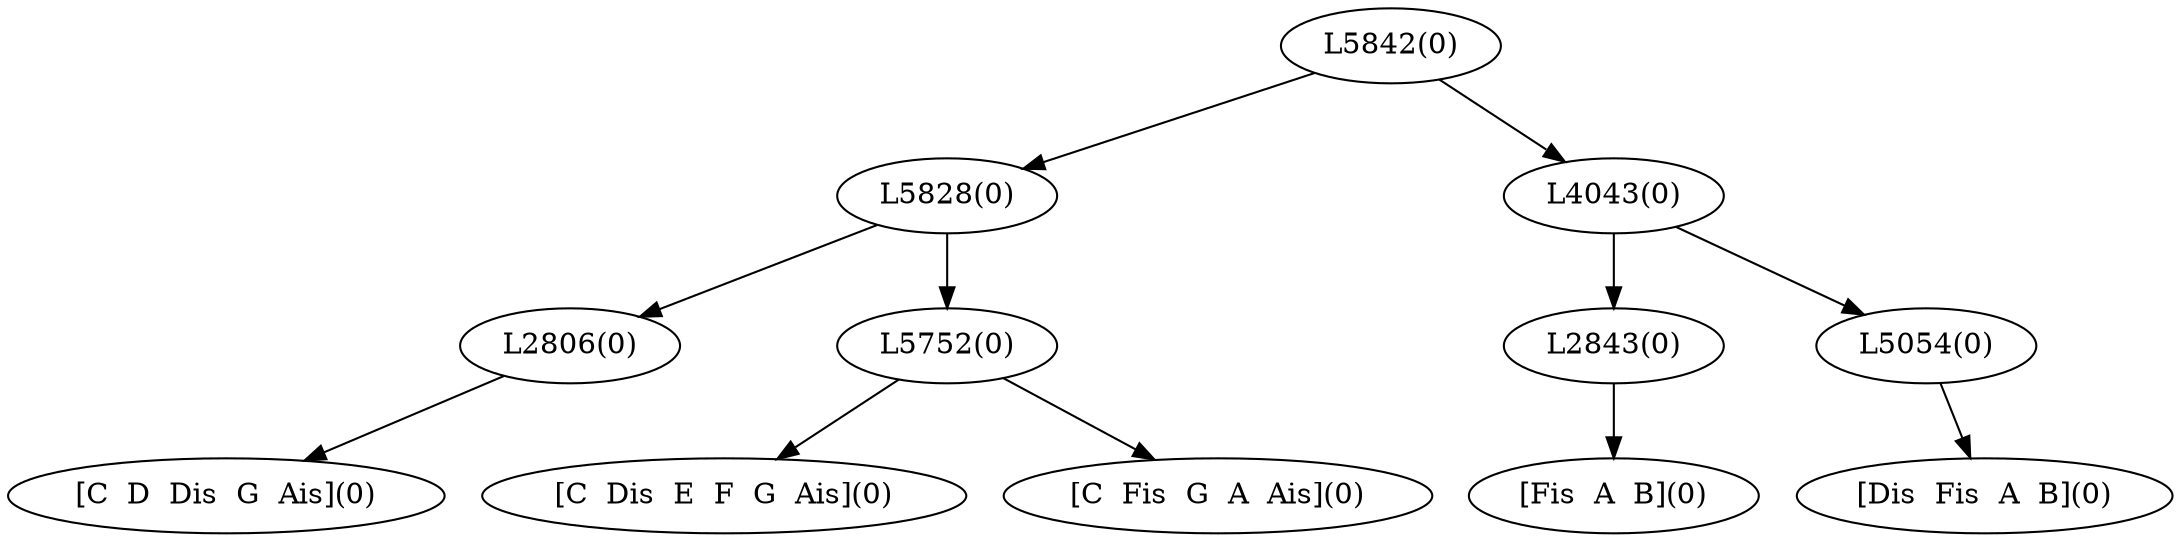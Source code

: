 digraph sample{
"L2806(0)"->"[C  D  Dis  G  Ais](0)"
"L5752(0)"->"[C  Dis  E  F  G  Ais](0)"
"L5752(0)"->"[C  Fis  G  A  Ais](0)"
"L5828(0)"->"L2806(0)"
"L5828(0)"->"L5752(0)"
"L2843(0)"->"[Fis  A  B](0)"
"L5054(0)"->"[Dis  Fis  A  B](0)"
"L4043(0)"->"L2843(0)"
"L4043(0)"->"L5054(0)"
"L5842(0)"->"L5828(0)"
"L5842(0)"->"L4043(0)"
{rank = min; "L5842(0)"}
{rank = same; "L5828(0)"; "L4043(0)";}
{rank = same; "L2806(0)"; "L5752(0)"; "L2843(0)"; "L5054(0)";}
{rank = max; "[C  D  Dis  G  Ais](0)"; "[C  Dis  E  F  G  Ais](0)"; "[C  Fis  G  A  Ais](0)"; "[Dis  Fis  A  B](0)"; "[Fis  A  B](0)";}
}